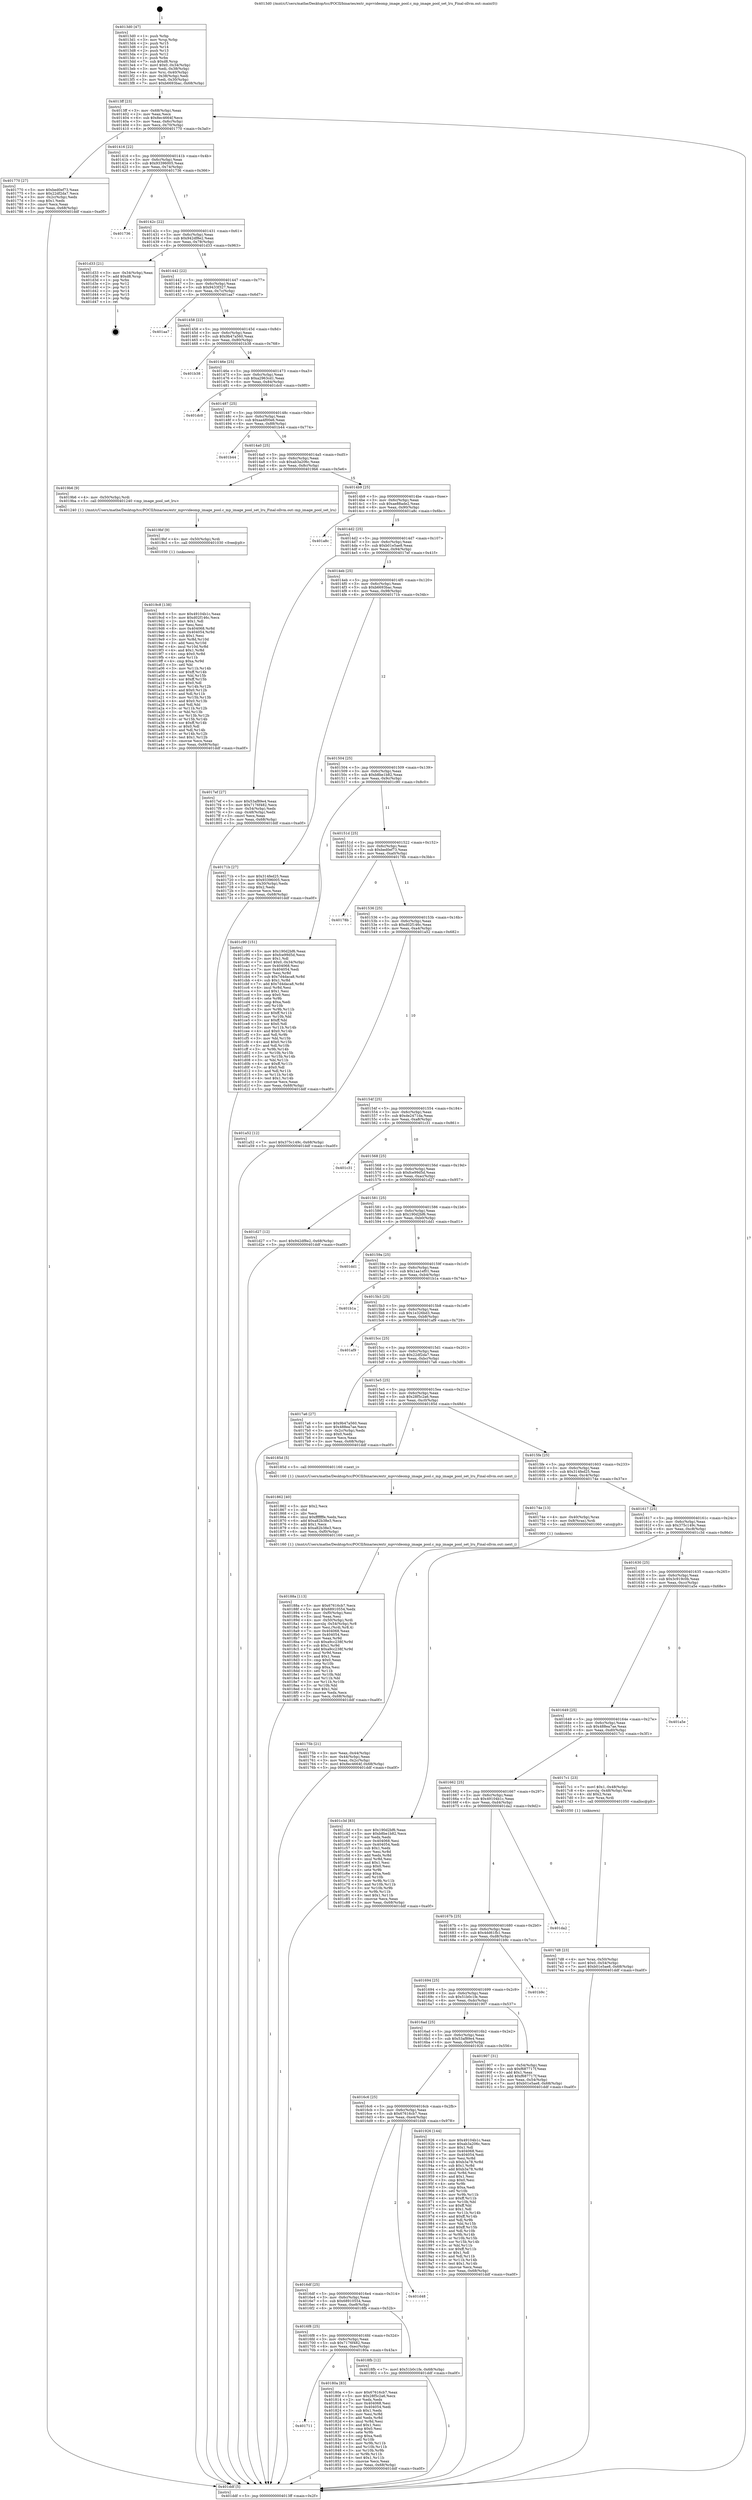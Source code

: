 digraph "0x4013d0" {
  label = "0x4013d0 (/mnt/c/Users/mathe/Desktop/tcc/POCII/binaries/extr_mpvvideomp_image_pool.c_mp_image_pool_set_lru_Final-ollvm.out::main(0))"
  labelloc = "t"
  node[shape=record]

  Entry [label="",width=0.3,height=0.3,shape=circle,fillcolor=black,style=filled]
  "0x4013ff" [label="{
     0x4013ff [23]\l
     | [instrs]\l
     &nbsp;&nbsp;0x4013ff \<+3\>: mov -0x68(%rbp),%eax\l
     &nbsp;&nbsp;0x401402 \<+2\>: mov %eax,%ecx\l
     &nbsp;&nbsp;0x401404 \<+6\>: sub $0x8ec4664f,%ecx\l
     &nbsp;&nbsp;0x40140a \<+3\>: mov %eax,-0x6c(%rbp)\l
     &nbsp;&nbsp;0x40140d \<+3\>: mov %ecx,-0x70(%rbp)\l
     &nbsp;&nbsp;0x401410 \<+6\>: je 0000000000401770 \<main+0x3a0\>\l
  }"]
  "0x401770" [label="{
     0x401770 [27]\l
     | [instrs]\l
     &nbsp;&nbsp;0x401770 \<+5\>: mov $0xbed0ef73,%eax\l
     &nbsp;&nbsp;0x401775 \<+5\>: mov $0x22df2da7,%ecx\l
     &nbsp;&nbsp;0x40177a \<+3\>: mov -0x2c(%rbp),%edx\l
     &nbsp;&nbsp;0x40177d \<+3\>: cmp $0x1,%edx\l
     &nbsp;&nbsp;0x401780 \<+3\>: cmovl %ecx,%eax\l
     &nbsp;&nbsp;0x401783 \<+3\>: mov %eax,-0x68(%rbp)\l
     &nbsp;&nbsp;0x401786 \<+5\>: jmp 0000000000401ddf \<main+0xa0f\>\l
  }"]
  "0x401416" [label="{
     0x401416 [22]\l
     | [instrs]\l
     &nbsp;&nbsp;0x401416 \<+5\>: jmp 000000000040141b \<main+0x4b\>\l
     &nbsp;&nbsp;0x40141b \<+3\>: mov -0x6c(%rbp),%eax\l
     &nbsp;&nbsp;0x40141e \<+5\>: sub $0x93396005,%eax\l
     &nbsp;&nbsp;0x401423 \<+3\>: mov %eax,-0x74(%rbp)\l
     &nbsp;&nbsp;0x401426 \<+6\>: je 0000000000401736 \<main+0x366\>\l
  }"]
  Exit [label="",width=0.3,height=0.3,shape=circle,fillcolor=black,style=filled,peripheries=2]
  "0x401736" [label="{
     0x401736\l
  }", style=dashed]
  "0x40142c" [label="{
     0x40142c [22]\l
     | [instrs]\l
     &nbsp;&nbsp;0x40142c \<+5\>: jmp 0000000000401431 \<main+0x61\>\l
     &nbsp;&nbsp;0x401431 \<+3\>: mov -0x6c(%rbp),%eax\l
     &nbsp;&nbsp;0x401434 \<+5\>: sub $0x942df8e2,%eax\l
     &nbsp;&nbsp;0x401439 \<+3\>: mov %eax,-0x78(%rbp)\l
     &nbsp;&nbsp;0x40143c \<+6\>: je 0000000000401d33 \<main+0x963\>\l
  }"]
  "0x4019c8" [label="{
     0x4019c8 [138]\l
     | [instrs]\l
     &nbsp;&nbsp;0x4019c8 \<+5\>: mov $0x49104b1c,%eax\l
     &nbsp;&nbsp;0x4019cd \<+5\>: mov $0xd02f146c,%ecx\l
     &nbsp;&nbsp;0x4019d2 \<+2\>: mov $0x1,%dl\l
     &nbsp;&nbsp;0x4019d4 \<+2\>: xor %esi,%esi\l
     &nbsp;&nbsp;0x4019d6 \<+8\>: mov 0x404068,%r8d\l
     &nbsp;&nbsp;0x4019de \<+8\>: mov 0x404054,%r9d\l
     &nbsp;&nbsp;0x4019e6 \<+3\>: sub $0x1,%esi\l
     &nbsp;&nbsp;0x4019e9 \<+3\>: mov %r8d,%r10d\l
     &nbsp;&nbsp;0x4019ec \<+3\>: add %esi,%r10d\l
     &nbsp;&nbsp;0x4019ef \<+4\>: imul %r10d,%r8d\l
     &nbsp;&nbsp;0x4019f3 \<+4\>: and $0x1,%r8d\l
     &nbsp;&nbsp;0x4019f7 \<+4\>: cmp $0x0,%r8d\l
     &nbsp;&nbsp;0x4019fb \<+4\>: sete %r11b\l
     &nbsp;&nbsp;0x4019ff \<+4\>: cmp $0xa,%r9d\l
     &nbsp;&nbsp;0x401a03 \<+3\>: setl %bl\l
     &nbsp;&nbsp;0x401a06 \<+3\>: mov %r11b,%r14b\l
     &nbsp;&nbsp;0x401a09 \<+4\>: xor $0xff,%r14b\l
     &nbsp;&nbsp;0x401a0d \<+3\>: mov %bl,%r15b\l
     &nbsp;&nbsp;0x401a10 \<+4\>: xor $0xff,%r15b\l
     &nbsp;&nbsp;0x401a14 \<+3\>: xor $0x0,%dl\l
     &nbsp;&nbsp;0x401a17 \<+3\>: mov %r14b,%r12b\l
     &nbsp;&nbsp;0x401a1a \<+4\>: and $0x0,%r12b\l
     &nbsp;&nbsp;0x401a1e \<+3\>: and %dl,%r11b\l
     &nbsp;&nbsp;0x401a21 \<+3\>: mov %r15b,%r13b\l
     &nbsp;&nbsp;0x401a24 \<+4\>: and $0x0,%r13b\l
     &nbsp;&nbsp;0x401a28 \<+2\>: and %dl,%bl\l
     &nbsp;&nbsp;0x401a2a \<+3\>: or %r11b,%r12b\l
     &nbsp;&nbsp;0x401a2d \<+3\>: or %bl,%r13b\l
     &nbsp;&nbsp;0x401a30 \<+3\>: xor %r13b,%r12b\l
     &nbsp;&nbsp;0x401a33 \<+3\>: or %r15b,%r14b\l
     &nbsp;&nbsp;0x401a36 \<+4\>: xor $0xff,%r14b\l
     &nbsp;&nbsp;0x401a3a \<+3\>: or $0x0,%dl\l
     &nbsp;&nbsp;0x401a3d \<+3\>: and %dl,%r14b\l
     &nbsp;&nbsp;0x401a40 \<+3\>: or %r14b,%r12b\l
     &nbsp;&nbsp;0x401a43 \<+4\>: test $0x1,%r12b\l
     &nbsp;&nbsp;0x401a47 \<+3\>: cmovne %ecx,%eax\l
     &nbsp;&nbsp;0x401a4a \<+3\>: mov %eax,-0x68(%rbp)\l
     &nbsp;&nbsp;0x401a4d \<+5\>: jmp 0000000000401ddf \<main+0xa0f\>\l
  }"]
  "0x401d33" [label="{
     0x401d33 [21]\l
     | [instrs]\l
     &nbsp;&nbsp;0x401d33 \<+3\>: mov -0x34(%rbp),%eax\l
     &nbsp;&nbsp;0x401d36 \<+7\>: add $0xd8,%rsp\l
     &nbsp;&nbsp;0x401d3d \<+1\>: pop %rbx\l
     &nbsp;&nbsp;0x401d3e \<+2\>: pop %r12\l
     &nbsp;&nbsp;0x401d40 \<+2\>: pop %r13\l
     &nbsp;&nbsp;0x401d42 \<+2\>: pop %r14\l
     &nbsp;&nbsp;0x401d44 \<+2\>: pop %r15\l
     &nbsp;&nbsp;0x401d46 \<+1\>: pop %rbp\l
     &nbsp;&nbsp;0x401d47 \<+1\>: ret\l
  }"]
  "0x401442" [label="{
     0x401442 [22]\l
     | [instrs]\l
     &nbsp;&nbsp;0x401442 \<+5\>: jmp 0000000000401447 \<main+0x77\>\l
     &nbsp;&nbsp;0x401447 \<+3\>: mov -0x6c(%rbp),%eax\l
     &nbsp;&nbsp;0x40144a \<+5\>: sub $0x9433f327,%eax\l
     &nbsp;&nbsp;0x40144f \<+3\>: mov %eax,-0x7c(%rbp)\l
     &nbsp;&nbsp;0x401452 \<+6\>: je 0000000000401aa7 \<main+0x6d7\>\l
  }"]
  "0x4019bf" [label="{
     0x4019bf [9]\l
     | [instrs]\l
     &nbsp;&nbsp;0x4019bf \<+4\>: mov -0x50(%rbp),%rdi\l
     &nbsp;&nbsp;0x4019c3 \<+5\>: call 0000000000401030 \<free@plt\>\l
     | [calls]\l
     &nbsp;&nbsp;0x401030 \{1\} (unknown)\l
  }"]
  "0x401aa7" [label="{
     0x401aa7\l
  }", style=dashed]
  "0x401458" [label="{
     0x401458 [22]\l
     | [instrs]\l
     &nbsp;&nbsp;0x401458 \<+5\>: jmp 000000000040145d \<main+0x8d\>\l
     &nbsp;&nbsp;0x40145d \<+3\>: mov -0x6c(%rbp),%eax\l
     &nbsp;&nbsp;0x401460 \<+5\>: sub $0x9b47a560,%eax\l
     &nbsp;&nbsp;0x401465 \<+3\>: mov %eax,-0x80(%rbp)\l
     &nbsp;&nbsp;0x401468 \<+6\>: je 0000000000401b38 \<main+0x768\>\l
  }"]
  "0x40188a" [label="{
     0x40188a [113]\l
     | [instrs]\l
     &nbsp;&nbsp;0x40188a \<+5\>: mov $0x67616cb7,%ecx\l
     &nbsp;&nbsp;0x40188f \<+5\>: mov $0x68910554,%edx\l
     &nbsp;&nbsp;0x401894 \<+6\>: mov -0xf0(%rbp),%esi\l
     &nbsp;&nbsp;0x40189a \<+3\>: imul %eax,%esi\l
     &nbsp;&nbsp;0x40189d \<+4\>: mov -0x50(%rbp),%rdi\l
     &nbsp;&nbsp;0x4018a1 \<+4\>: movslq -0x54(%rbp),%r8\l
     &nbsp;&nbsp;0x4018a5 \<+4\>: mov %esi,(%rdi,%r8,4)\l
     &nbsp;&nbsp;0x4018a9 \<+7\>: mov 0x404068,%eax\l
     &nbsp;&nbsp;0x4018b0 \<+7\>: mov 0x404054,%esi\l
     &nbsp;&nbsp;0x4018b7 \<+3\>: mov %eax,%r9d\l
     &nbsp;&nbsp;0x4018ba \<+7\>: sub $0xa9cc238f,%r9d\l
     &nbsp;&nbsp;0x4018c1 \<+4\>: sub $0x1,%r9d\l
     &nbsp;&nbsp;0x4018c5 \<+7\>: add $0xa9cc238f,%r9d\l
     &nbsp;&nbsp;0x4018cc \<+4\>: imul %r9d,%eax\l
     &nbsp;&nbsp;0x4018d0 \<+3\>: and $0x1,%eax\l
     &nbsp;&nbsp;0x4018d3 \<+3\>: cmp $0x0,%eax\l
     &nbsp;&nbsp;0x4018d6 \<+4\>: sete %r10b\l
     &nbsp;&nbsp;0x4018da \<+3\>: cmp $0xa,%esi\l
     &nbsp;&nbsp;0x4018dd \<+4\>: setl %r11b\l
     &nbsp;&nbsp;0x4018e1 \<+3\>: mov %r10b,%bl\l
     &nbsp;&nbsp;0x4018e4 \<+3\>: and %r11b,%bl\l
     &nbsp;&nbsp;0x4018e7 \<+3\>: xor %r11b,%r10b\l
     &nbsp;&nbsp;0x4018ea \<+3\>: or %r10b,%bl\l
     &nbsp;&nbsp;0x4018ed \<+3\>: test $0x1,%bl\l
     &nbsp;&nbsp;0x4018f0 \<+3\>: cmovne %edx,%ecx\l
     &nbsp;&nbsp;0x4018f3 \<+3\>: mov %ecx,-0x68(%rbp)\l
     &nbsp;&nbsp;0x4018f6 \<+5\>: jmp 0000000000401ddf \<main+0xa0f\>\l
  }"]
  "0x401b38" [label="{
     0x401b38\l
  }", style=dashed]
  "0x40146e" [label="{
     0x40146e [25]\l
     | [instrs]\l
     &nbsp;&nbsp;0x40146e \<+5\>: jmp 0000000000401473 \<main+0xa3\>\l
     &nbsp;&nbsp;0x401473 \<+3\>: mov -0x6c(%rbp),%eax\l
     &nbsp;&nbsp;0x401476 \<+5\>: sub $0xa2963cd1,%eax\l
     &nbsp;&nbsp;0x40147b \<+6\>: mov %eax,-0x84(%rbp)\l
     &nbsp;&nbsp;0x401481 \<+6\>: je 0000000000401dc0 \<main+0x9f0\>\l
  }"]
  "0x401862" [label="{
     0x401862 [40]\l
     | [instrs]\l
     &nbsp;&nbsp;0x401862 \<+5\>: mov $0x2,%ecx\l
     &nbsp;&nbsp;0x401867 \<+1\>: cltd\l
     &nbsp;&nbsp;0x401868 \<+2\>: idiv %ecx\l
     &nbsp;&nbsp;0x40186a \<+6\>: imul $0xfffffffe,%edx,%ecx\l
     &nbsp;&nbsp;0x401870 \<+6\>: add $0xa82b38e3,%ecx\l
     &nbsp;&nbsp;0x401876 \<+3\>: add $0x1,%ecx\l
     &nbsp;&nbsp;0x401879 \<+6\>: sub $0xa82b38e3,%ecx\l
     &nbsp;&nbsp;0x40187f \<+6\>: mov %ecx,-0xf0(%rbp)\l
     &nbsp;&nbsp;0x401885 \<+5\>: call 0000000000401160 \<next_i\>\l
     | [calls]\l
     &nbsp;&nbsp;0x401160 \{1\} (/mnt/c/Users/mathe/Desktop/tcc/POCII/binaries/extr_mpvvideomp_image_pool.c_mp_image_pool_set_lru_Final-ollvm.out::next_i)\l
  }"]
  "0x401dc0" [label="{
     0x401dc0\l
  }", style=dashed]
  "0x401487" [label="{
     0x401487 [25]\l
     | [instrs]\l
     &nbsp;&nbsp;0x401487 \<+5\>: jmp 000000000040148c \<main+0xbc\>\l
     &nbsp;&nbsp;0x40148c \<+3\>: mov -0x6c(%rbp),%eax\l
     &nbsp;&nbsp;0x40148f \<+5\>: sub $0xaa4f00e6,%eax\l
     &nbsp;&nbsp;0x401494 \<+6\>: mov %eax,-0x88(%rbp)\l
     &nbsp;&nbsp;0x40149a \<+6\>: je 0000000000401b44 \<main+0x774\>\l
  }"]
  "0x401711" [label="{
     0x401711\l
  }", style=dashed]
  "0x401b44" [label="{
     0x401b44\l
  }", style=dashed]
  "0x4014a0" [label="{
     0x4014a0 [25]\l
     | [instrs]\l
     &nbsp;&nbsp;0x4014a0 \<+5\>: jmp 00000000004014a5 \<main+0xd5\>\l
     &nbsp;&nbsp;0x4014a5 \<+3\>: mov -0x6c(%rbp),%eax\l
     &nbsp;&nbsp;0x4014a8 \<+5\>: sub $0xab3a206c,%eax\l
     &nbsp;&nbsp;0x4014ad \<+6\>: mov %eax,-0x8c(%rbp)\l
     &nbsp;&nbsp;0x4014b3 \<+6\>: je 00000000004019b6 \<main+0x5e6\>\l
  }"]
  "0x40180a" [label="{
     0x40180a [83]\l
     | [instrs]\l
     &nbsp;&nbsp;0x40180a \<+5\>: mov $0x67616cb7,%eax\l
     &nbsp;&nbsp;0x40180f \<+5\>: mov $0x28f5c2a6,%ecx\l
     &nbsp;&nbsp;0x401814 \<+2\>: xor %edx,%edx\l
     &nbsp;&nbsp;0x401816 \<+7\>: mov 0x404068,%esi\l
     &nbsp;&nbsp;0x40181d \<+7\>: mov 0x404054,%edi\l
     &nbsp;&nbsp;0x401824 \<+3\>: sub $0x1,%edx\l
     &nbsp;&nbsp;0x401827 \<+3\>: mov %esi,%r8d\l
     &nbsp;&nbsp;0x40182a \<+3\>: add %edx,%r8d\l
     &nbsp;&nbsp;0x40182d \<+4\>: imul %r8d,%esi\l
     &nbsp;&nbsp;0x401831 \<+3\>: and $0x1,%esi\l
     &nbsp;&nbsp;0x401834 \<+3\>: cmp $0x0,%esi\l
     &nbsp;&nbsp;0x401837 \<+4\>: sete %r9b\l
     &nbsp;&nbsp;0x40183b \<+3\>: cmp $0xa,%edi\l
     &nbsp;&nbsp;0x40183e \<+4\>: setl %r10b\l
     &nbsp;&nbsp;0x401842 \<+3\>: mov %r9b,%r11b\l
     &nbsp;&nbsp;0x401845 \<+3\>: and %r10b,%r11b\l
     &nbsp;&nbsp;0x401848 \<+3\>: xor %r10b,%r9b\l
     &nbsp;&nbsp;0x40184b \<+3\>: or %r9b,%r11b\l
     &nbsp;&nbsp;0x40184e \<+4\>: test $0x1,%r11b\l
     &nbsp;&nbsp;0x401852 \<+3\>: cmovne %ecx,%eax\l
     &nbsp;&nbsp;0x401855 \<+3\>: mov %eax,-0x68(%rbp)\l
     &nbsp;&nbsp;0x401858 \<+5\>: jmp 0000000000401ddf \<main+0xa0f\>\l
  }"]
  "0x4019b6" [label="{
     0x4019b6 [9]\l
     | [instrs]\l
     &nbsp;&nbsp;0x4019b6 \<+4\>: mov -0x50(%rbp),%rdi\l
     &nbsp;&nbsp;0x4019ba \<+5\>: call 0000000000401240 \<mp_image_pool_set_lru\>\l
     | [calls]\l
     &nbsp;&nbsp;0x401240 \{1\} (/mnt/c/Users/mathe/Desktop/tcc/POCII/binaries/extr_mpvvideomp_image_pool.c_mp_image_pool_set_lru_Final-ollvm.out::mp_image_pool_set_lru)\l
  }"]
  "0x4014b9" [label="{
     0x4014b9 [25]\l
     | [instrs]\l
     &nbsp;&nbsp;0x4014b9 \<+5\>: jmp 00000000004014be \<main+0xee\>\l
     &nbsp;&nbsp;0x4014be \<+3\>: mov -0x6c(%rbp),%eax\l
     &nbsp;&nbsp;0x4014c1 \<+5\>: sub $0xae88ade2,%eax\l
     &nbsp;&nbsp;0x4014c6 \<+6\>: mov %eax,-0x90(%rbp)\l
     &nbsp;&nbsp;0x4014cc \<+6\>: je 0000000000401a8c \<main+0x6bc\>\l
  }"]
  "0x4016f8" [label="{
     0x4016f8 [25]\l
     | [instrs]\l
     &nbsp;&nbsp;0x4016f8 \<+5\>: jmp 00000000004016fd \<main+0x32d\>\l
     &nbsp;&nbsp;0x4016fd \<+3\>: mov -0x6c(%rbp),%eax\l
     &nbsp;&nbsp;0x401700 \<+5\>: sub $0x7176f482,%eax\l
     &nbsp;&nbsp;0x401705 \<+6\>: mov %eax,-0xec(%rbp)\l
     &nbsp;&nbsp;0x40170b \<+6\>: je 000000000040180a \<main+0x43a\>\l
  }"]
  "0x401a8c" [label="{
     0x401a8c\l
  }", style=dashed]
  "0x4014d2" [label="{
     0x4014d2 [25]\l
     | [instrs]\l
     &nbsp;&nbsp;0x4014d2 \<+5\>: jmp 00000000004014d7 \<main+0x107\>\l
     &nbsp;&nbsp;0x4014d7 \<+3\>: mov -0x6c(%rbp),%eax\l
     &nbsp;&nbsp;0x4014da \<+5\>: sub $0xb01e5ae8,%eax\l
     &nbsp;&nbsp;0x4014df \<+6\>: mov %eax,-0x94(%rbp)\l
     &nbsp;&nbsp;0x4014e5 \<+6\>: je 00000000004017ef \<main+0x41f\>\l
  }"]
  "0x4018fb" [label="{
     0x4018fb [12]\l
     | [instrs]\l
     &nbsp;&nbsp;0x4018fb \<+7\>: movl $0x51b0c1fe,-0x68(%rbp)\l
     &nbsp;&nbsp;0x401902 \<+5\>: jmp 0000000000401ddf \<main+0xa0f\>\l
  }"]
  "0x4017ef" [label="{
     0x4017ef [27]\l
     | [instrs]\l
     &nbsp;&nbsp;0x4017ef \<+5\>: mov $0x53af89e4,%eax\l
     &nbsp;&nbsp;0x4017f4 \<+5\>: mov $0x7176f482,%ecx\l
     &nbsp;&nbsp;0x4017f9 \<+3\>: mov -0x54(%rbp),%edx\l
     &nbsp;&nbsp;0x4017fc \<+3\>: cmp -0x48(%rbp),%edx\l
     &nbsp;&nbsp;0x4017ff \<+3\>: cmovl %ecx,%eax\l
     &nbsp;&nbsp;0x401802 \<+3\>: mov %eax,-0x68(%rbp)\l
     &nbsp;&nbsp;0x401805 \<+5\>: jmp 0000000000401ddf \<main+0xa0f\>\l
  }"]
  "0x4014eb" [label="{
     0x4014eb [25]\l
     | [instrs]\l
     &nbsp;&nbsp;0x4014eb \<+5\>: jmp 00000000004014f0 \<main+0x120\>\l
     &nbsp;&nbsp;0x4014f0 \<+3\>: mov -0x6c(%rbp),%eax\l
     &nbsp;&nbsp;0x4014f3 \<+5\>: sub $0xb6693bac,%eax\l
     &nbsp;&nbsp;0x4014f8 \<+6\>: mov %eax,-0x98(%rbp)\l
     &nbsp;&nbsp;0x4014fe \<+6\>: je 000000000040171b \<main+0x34b\>\l
  }"]
  "0x4016df" [label="{
     0x4016df [25]\l
     | [instrs]\l
     &nbsp;&nbsp;0x4016df \<+5\>: jmp 00000000004016e4 \<main+0x314\>\l
     &nbsp;&nbsp;0x4016e4 \<+3\>: mov -0x6c(%rbp),%eax\l
     &nbsp;&nbsp;0x4016e7 \<+5\>: sub $0x68910554,%eax\l
     &nbsp;&nbsp;0x4016ec \<+6\>: mov %eax,-0xe8(%rbp)\l
     &nbsp;&nbsp;0x4016f2 \<+6\>: je 00000000004018fb \<main+0x52b\>\l
  }"]
  "0x40171b" [label="{
     0x40171b [27]\l
     | [instrs]\l
     &nbsp;&nbsp;0x40171b \<+5\>: mov $0x314fed25,%eax\l
     &nbsp;&nbsp;0x401720 \<+5\>: mov $0x93396005,%ecx\l
     &nbsp;&nbsp;0x401725 \<+3\>: mov -0x30(%rbp),%edx\l
     &nbsp;&nbsp;0x401728 \<+3\>: cmp $0x2,%edx\l
     &nbsp;&nbsp;0x40172b \<+3\>: cmovne %ecx,%eax\l
     &nbsp;&nbsp;0x40172e \<+3\>: mov %eax,-0x68(%rbp)\l
     &nbsp;&nbsp;0x401731 \<+5\>: jmp 0000000000401ddf \<main+0xa0f\>\l
  }"]
  "0x401504" [label="{
     0x401504 [25]\l
     | [instrs]\l
     &nbsp;&nbsp;0x401504 \<+5\>: jmp 0000000000401509 \<main+0x139\>\l
     &nbsp;&nbsp;0x401509 \<+3\>: mov -0x6c(%rbp),%eax\l
     &nbsp;&nbsp;0x40150c \<+5\>: sub $0xb8be1b82,%eax\l
     &nbsp;&nbsp;0x401511 \<+6\>: mov %eax,-0x9c(%rbp)\l
     &nbsp;&nbsp;0x401517 \<+6\>: je 0000000000401c90 \<main+0x8c0\>\l
  }"]
  "0x401ddf" [label="{
     0x401ddf [5]\l
     | [instrs]\l
     &nbsp;&nbsp;0x401ddf \<+5\>: jmp 00000000004013ff \<main+0x2f\>\l
  }"]
  "0x4013d0" [label="{
     0x4013d0 [47]\l
     | [instrs]\l
     &nbsp;&nbsp;0x4013d0 \<+1\>: push %rbp\l
     &nbsp;&nbsp;0x4013d1 \<+3\>: mov %rsp,%rbp\l
     &nbsp;&nbsp;0x4013d4 \<+2\>: push %r15\l
     &nbsp;&nbsp;0x4013d6 \<+2\>: push %r14\l
     &nbsp;&nbsp;0x4013d8 \<+2\>: push %r13\l
     &nbsp;&nbsp;0x4013da \<+2\>: push %r12\l
     &nbsp;&nbsp;0x4013dc \<+1\>: push %rbx\l
     &nbsp;&nbsp;0x4013dd \<+7\>: sub $0xd8,%rsp\l
     &nbsp;&nbsp;0x4013e4 \<+7\>: movl $0x0,-0x34(%rbp)\l
     &nbsp;&nbsp;0x4013eb \<+3\>: mov %edi,-0x38(%rbp)\l
     &nbsp;&nbsp;0x4013ee \<+4\>: mov %rsi,-0x40(%rbp)\l
     &nbsp;&nbsp;0x4013f2 \<+3\>: mov -0x38(%rbp),%edi\l
     &nbsp;&nbsp;0x4013f5 \<+3\>: mov %edi,-0x30(%rbp)\l
     &nbsp;&nbsp;0x4013f8 \<+7\>: movl $0xb6693bac,-0x68(%rbp)\l
  }"]
  "0x401d48" [label="{
     0x401d48\l
  }", style=dashed]
  "0x401c90" [label="{
     0x401c90 [151]\l
     | [instrs]\l
     &nbsp;&nbsp;0x401c90 \<+5\>: mov $0x190d2bf6,%eax\l
     &nbsp;&nbsp;0x401c95 \<+5\>: mov $0xfce99d5d,%ecx\l
     &nbsp;&nbsp;0x401c9a \<+2\>: mov $0x1,%dl\l
     &nbsp;&nbsp;0x401c9c \<+7\>: movl $0x0,-0x34(%rbp)\l
     &nbsp;&nbsp;0x401ca3 \<+7\>: mov 0x404068,%esi\l
     &nbsp;&nbsp;0x401caa \<+7\>: mov 0x404054,%edi\l
     &nbsp;&nbsp;0x401cb1 \<+3\>: mov %esi,%r8d\l
     &nbsp;&nbsp;0x401cb4 \<+7\>: sub $0x7d4daca8,%r8d\l
     &nbsp;&nbsp;0x401cbb \<+4\>: sub $0x1,%r8d\l
     &nbsp;&nbsp;0x401cbf \<+7\>: add $0x7d4daca8,%r8d\l
     &nbsp;&nbsp;0x401cc6 \<+4\>: imul %r8d,%esi\l
     &nbsp;&nbsp;0x401cca \<+3\>: and $0x1,%esi\l
     &nbsp;&nbsp;0x401ccd \<+3\>: cmp $0x0,%esi\l
     &nbsp;&nbsp;0x401cd0 \<+4\>: sete %r9b\l
     &nbsp;&nbsp;0x401cd4 \<+3\>: cmp $0xa,%edi\l
     &nbsp;&nbsp;0x401cd7 \<+4\>: setl %r10b\l
     &nbsp;&nbsp;0x401cdb \<+3\>: mov %r9b,%r11b\l
     &nbsp;&nbsp;0x401cde \<+4\>: xor $0xff,%r11b\l
     &nbsp;&nbsp;0x401ce2 \<+3\>: mov %r10b,%bl\l
     &nbsp;&nbsp;0x401ce5 \<+3\>: xor $0xff,%bl\l
     &nbsp;&nbsp;0x401ce8 \<+3\>: xor $0x0,%dl\l
     &nbsp;&nbsp;0x401ceb \<+3\>: mov %r11b,%r14b\l
     &nbsp;&nbsp;0x401cee \<+4\>: and $0x0,%r14b\l
     &nbsp;&nbsp;0x401cf2 \<+3\>: and %dl,%r9b\l
     &nbsp;&nbsp;0x401cf5 \<+3\>: mov %bl,%r15b\l
     &nbsp;&nbsp;0x401cf8 \<+4\>: and $0x0,%r15b\l
     &nbsp;&nbsp;0x401cfc \<+3\>: and %dl,%r10b\l
     &nbsp;&nbsp;0x401cff \<+3\>: or %r9b,%r14b\l
     &nbsp;&nbsp;0x401d02 \<+3\>: or %r10b,%r15b\l
     &nbsp;&nbsp;0x401d05 \<+3\>: xor %r15b,%r14b\l
     &nbsp;&nbsp;0x401d08 \<+3\>: or %bl,%r11b\l
     &nbsp;&nbsp;0x401d0b \<+4\>: xor $0xff,%r11b\l
     &nbsp;&nbsp;0x401d0f \<+3\>: or $0x0,%dl\l
     &nbsp;&nbsp;0x401d12 \<+3\>: and %dl,%r11b\l
     &nbsp;&nbsp;0x401d15 \<+3\>: or %r11b,%r14b\l
     &nbsp;&nbsp;0x401d18 \<+4\>: test $0x1,%r14b\l
     &nbsp;&nbsp;0x401d1c \<+3\>: cmovne %ecx,%eax\l
     &nbsp;&nbsp;0x401d1f \<+3\>: mov %eax,-0x68(%rbp)\l
     &nbsp;&nbsp;0x401d22 \<+5\>: jmp 0000000000401ddf \<main+0xa0f\>\l
  }"]
  "0x40151d" [label="{
     0x40151d [25]\l
     | [instrs]\l
     &nbsp;&nbsp;0x40151d \<+5\>: jmp 0000000000401522 \<main+0x152\>\l
     &nbsp;&nbsp;0x401522 \<+3\>: mov -0x6c(%rbp),%eax\l
     &nbsp;&nbsp;0x401525 \<+5\>: sub $0xbed0ef73,%eax\l
     &nbsp;&nbsp;0x40152a \<+6\>: mov %eax,-0xa0(%rbp)\l
     &nbsp;&nbsp;0x401530 \<+6\>: je 000000000040178b \<main+0x3bb\>\l
  }"]
  "0x4016c6" [label="{
     0x4016c6 [25]\l
     | [instrs]\l
     &nbsp;&nbsp;0x4016c6 \<+5\>: jmp 00000000004016cb \<main+0x2fb\>\l
     &nbsp;&nbsp;0x4016cb \<+3\>: mov -0x6c(%rbp),%eax\l
     &nbsp;&nbsp;0x4016ce \<+5\>: sub $0x67616cb7,%eax\l
     &nbsp;&nbsp;0x4016d3 \<+6\>: mov %eax,-0xe4(%rbp)\l
     &nbsp;&nbsp;0x4016d9 \<+6\>: je 0000000000401d48 \<main+0x978\>\l
  }"]
  "0x40178b" [label="{
     0x40178b\l
  }", style=dashed]
  "0x401536" [label="{
     0x401536 [25]\l
     | [instrs]\l
     &nbsp;&nbsp;0x401536 \<+5\>: jmp 000000000040153b \<main+0x16b\>\l
     &nbsp;&nbsp;0x40153b \<+3\>: mov -0x6c(%rbp),%eax\l
     &nbsp;&nbsp;0x40153e \<+5\>: sub $0xd02f146c,%eax\l
     &nbsp;&nbsp;0x401543 \<+6\>: mov %eax,-0xa4(%rbp)\l
     &nbsp;&nbsp;0x401549 \<+6\>: je 0000000000401a52 \<main+0x682\>\l
  }"]
  "0x401926" [label="{
     0x401926 [144]\l
     | [instrs]\l
     &nbsp;&nbsp;0x401926 \<+5\>: mov $0x49104b1c,%eax\l
     &nbsp;&nbsp;0x40192b \<+5\>: mov $0xab3a206c,%ecx\l
     &nbsp;&nbsp;0x401930 \<+2\>: mov $0x1,%dl\l
     &nbsp;&nbsp;0x401932 \<+7\>: mov 0x404068,%esi\l
     &nbsp;&nbsp;0x401939 \<+7\>: mov 0x404054,%edi\l
     &nbsp;&nbsp;0x401940 \<+3\>: mov %esi,%r8d\l
     &nbsp;&nbsp;0x401943 \<+7\>: sub $0xb3a78,%r8d\l
     &nbsp;&nbsp;0x40194a \<+4\>: sub $0x1,%r8d\l
     &nbsp;&nbsp;0x40194e \<+7\>: add $0xb3a78,%r8d\l
     &nbsp;&nbsp;0x401955 \<+4\>: imul %r8d,%esi\l
     &nbsp;&nbsp;0x401959 \<+3\>: and $0x1,%esi\l
     &nbsp;&nbsp;0x40195c \<+3\>: cmp $0x0,%esi\l
     &nbsp;&nbsp;0x40195f \<+4\>: sete %r9b\l
     &nbsp;&nbsp;0x401963 \<+3\>: cmp $0xa,%edi\l
     &nbsp;&nbsp;0x401966 \<+4\>: setl %r10b\l
     &nbsp;&nbsp;0x40196a \<+3\>: mov %r9b,%r11b\l
     &nbsp;&nbsp;0x40196d \<+4\>: xor $0xff,%r11b\l
     &nbsp;&nbsp;0x401971 \<+3\>: mov %r10b,%bl\l
     &nbsp;&nbsp;0x401974 \<+3\>: xor $0xff,%bl\l
     &nbsp;&nbsp;0x401977 \<+3\>: xor $0x1,%dl\l
     &nbsp;&nbsp;0x40197a \<+3\>: mov %r11b,%r14b\l
     &nbsp;&nbsp;0x40197d \<+4\>: and $0xff,%r14b\l
     &nbsp;&nbsp;0x401981 \<+3\>: and %dl,%r9b\l
     &nbsp;&nbsp;0x401984 \<+3\>: mov %bl,%r15b\l
     &nbsp;&nbsp;0x401987 \<+4\>: and $0xff,%r15b\l
     &nbsp;&nbsp;0x40198b \<+3\>: and %dl,%r10b\l
     &nbsp;&nbsp;0x40198e \<+3\>: or %r9b,%r14b\l
     &nbsp;&nbsp;0x401991 \<+3\>: or %r10b,%r15b\l
     &nbsp;&nbsp;0x401994 \<+3\>: xor %r15b,%r14b\l
     &nbsp;&nbsp;0x401997 \<+3\>: or %bl,%r11b\l
     &nbsp;&nbsp;0x40199a \<+4\>: xor $0xff,%r11b\l
     &nbsp;&nbsp;0x40199e \<+3\>: or $0x1,%dl\l
     &nbsp;&nbsp;0x4019a1 \<+3\>: and %dl,%r11b\l
     &nbsp;&nbsp;0x4019a4 \<+3\>: or %r11b,%r14b\l
     &nbsp;&nbsp;0x4019a7 \<+4\>: test $0x1,%r14b\l
     &nbsp;&nbsp;0x4019ab \<+3\>: cmovne %ecx,%eax\l
     &nbsp;&nbsp;0x4019ae \<+3\>: mov %eax,-0x68(%rbp)\l
     &nbsp;&nbsp;0x4019b1 \<+5\>: jmp 0000000000401ddf \<main+0xa0f\>\l
  }"]
  "0x401a52" [label="{
     0x401a52 [12]\l
     | [instrs]\l
     &nbsp;&nbsp;0x401a52 \<+7\>: movl $0x375c149c,-0x68(%rbp)\l
     &nbsp;&nbsp;0x401a59 \<+5\>: jmp 0000000000401ddf \<main+0xa0f\>\l
  }"]
  "0x40154f" [label="{
     0x40154f [25]\l
     | [instrs]\l
     &nbsp;&nbsp;0x40154f \<+5\>: jmp 0000000000401554 \<main+0x184\>\l
     &nbsp;&nbsp;0x401554 \<+3\>: mov -0x6c(%rbp),%eax\l
     &nbsp;&nbsp;0x401557 \<+5\>: sub $0xde2471da,%eax\l
     &nbsp;&nbsp;0x40155c \<+6\>: mov %eax,-0xa8(%rbp)\l
     &nbsp;&nbsp;0x401562 \<+6\>: je 0000000000401c31 \<main+0x861\>\l
  }"]
  "0x4016ad" [label="{
     0x4016ad [25]\l
     | [instrs]\l
     &nbsp;&nbsp;0x4016ad \<+5\>: jmp 00000000004016b2 \<main+0x2e2\>\l
     &nbsp;&nbsp;0x4016b2 \<+3\>: mov -0x6c(%rbp),%eax\l
     &nbsp;&nbsp;0x4016b5 \<+5\>: sub $0x53af89e4,%eax\l
     &nbsp;&nbsp;0x4016ba \<+6\>: mov %eax,-0xe0(%rbp)\l
     &nbsp;&nbsp;0x4016c0 \<+6\>: je 0000000000401926 \<main+0x556\>\l
  }"]
  "0x401c31" [label="{
     0x401c31\l
  }", style=dashed]
  "0x401568" [label="{
     0x401568 [25]\l
     | [instrs]\l
     &nbsp;&nbsp;0x401568 \<+5\>: jmp 000000000040156d \<main+0x19d\>\l
     &nbsp;&nbsp;0x40156d \<+3\>: mov -0x6c(%rbp),%eax\l
     &nbsp;&nbsp;0x401570 \<+5\>: sub $0xfce99d5d,%eax\l
     &nbsp;&nbsp;0x401575 \<+6\>: mov %eax,-0xac(%rbp)\l
     &nbsp;&nbsp;0x40157b \<+6\>: je 0000000000401d27 \<main+0x957\>\l
  }"]
  "0x401907" [label="{
     0x401907 [31]\l
     | [instrs]\l
     &nbsp;&nbsp;0x401907 \<+3\>: mov -0x54(%rbp),%eax\l
     &nbsp;&nbsp;0x40190a \<+5\>: sub $0xf687717f,%eax\l
     &nbsp;&nbsp;0x40190f \<+3\>: add $0x1,%eax\l
     &nbsp;&nbsp;0x401912 \<+5\>: add $0xf687717f,%eax\l
     &nbsp;&nbsp;0x401917 \<+3\>: mov %eax,-0x54(%rbp)\l
     &nbsp;&nbsp;0x40191a \<+7\>: movl $0xb01e5ae8,-0x68(%rbp)\l
     &nbsp;&nbsp;0x401921 \<+5\>: jmp 0000000000401ddf \<main+0xa0f\>\l
  }"]
  "0x401d27" [label="{
     0x401d27 [12]\l
     | [instrs]\l
     &nbsp;&nbsp;0x401d27 \<+7\>: movl $0x942df8e2,-0x68(%rbp)\l
     &nbsp;&nbsp;0x401d2e \<+5\>: jmp 0000000000401ddf \<main+0xa0f\>\l
  }"]
  "0x401581" [label="{
     0x401581 [25]\l
     | [instrs]\l
     &nbsp;&nbsp;0x401581 \<+5\>: jmp 0000000000401586 \<main+0x1b6\>\l
     &nbsp;&nbsp;0x401586 \<+3\>: mov -0x6c(%rbp),%eax\l
     &nbsp;&nbsp;0x401589 \<+5\>: sub $0x190d2bf6,%eax\l
     &nbsp;&nbsp;0x40158e \<+6\>: mov %eax,-0xb0(%rbp)\l
     &nbsp;&nbsp;0x401594 \<+6\>: je 0000000000401dd1 \<main+0xa01\>\l
  }"]
  "0x401694" [label="{
     0x401694 [25]\l
     | [instrs]\l
     &nbsp;&nbsp;0x401694 \<+5\>: jmp 0000000000401699 \<main+0x2c9\>\l
     &nbsp;&nbsp;0x401699 \<+3\>: mov -0x6c(%rbp),%eax\l
     &nbsp;&nbsp;0x40169c \<+5\>: sub $0x51b0c1fe,%eax\l
     &nbsp;&nbsp;0x4016a1 \<+6\>: mov %eax,-0xdc(%rbp)\l
     &nbsp;&nbsp;0x4016a7 \<+6\>: je 0000000000401907 \<main+0x537\>\l
  }"]
  "0x401dd1" [label="{
     0x401dd1\l
  }", style=dashed]
  "0x40159a" [label="{
     0x40159a [25]\l
     | [instrs]\l
     &nbsp;&nbsp;0x40159a \<+5\>: jmp 000000000040159f \<main+0x1cf\>\l
     &nbsp;&nbsp;0x40159f \<+3\>: mov -0x6c(%rbp),%eax\l
     &nbsp;&nbsp;0x4015a2 \<+5\>: sub $0x1aa1ef01,%eax\l
     &nbsp;&nbsp;0x4015a7 \<+6\>: mov %eax,-0xb4(%rbp)\l
     &nbsp;&nbsp;0x4015ad \<+6\>: je 0000000000401b1a \<main+0x74a\>\l
  }"]
  "0x401b9c" [label="{
     0x401b9c\l
  }", style=dashed]
  "0x401b1a" [label="{
     0x401b1a\l
  }", style=dashed]
  "0x4015b3" [label="{
     0x4015b3 [25]\l
     | [instrs]\l
     &nbsp;&nbsp;0x4015b3 \<+5\>: jmp 00000000004015b8 \<main+0x1e8\>\l
     &nbsp;&nbsp;0x4015b8 \<+3\>: mov -0x6c(%rbp),%eax\l
     &nbsp;&nbsp;0x4015bb \<+5\>: sub $0x1e326bd3,%eax\l
     &nbsp;&nbsp;0x4015c0 \<+6\>: mov %eax,-0xb8(%rbp)\l
     &nbsp;&nbsp;0x4015c6 \<+6\>: je 0000000000401af9 \<main+0x729\>\l
  }"]
  "0x40167b" [label="{
     0x40167b [25]\l
     | [instrs]\l
     &nbsp;&nbsp;0x40167b \<+5\>: jmp 0000000000401680 \<main+0x2b0\>\l
     &nbsp;&nbsp;0x401680 \<+3\>: mov -0x6c(%rbp),%eax\l
     &nbsp;&nbsp;0x401683 \<+5\>: sub $0x4dd61fb1,%eax\l
     &nbsp;&nbsp;0x401688 \<+6\>: mov %eax,-0xd8(%rbp)\l
     &nbsp;&nbsp;0x40168e \<+6\>: je 0000000000401b9c \<main+0x7cc\>\l
  }"]
  "0x401af9" [label="{
     0x401af9\l
  }", style=dashed]
  "0x4015cc" [label="{
     0x4015cc [25]\l
     | [instrs]\l
     &nbsp;&nbsp;0x4015cc \<+5\>: jmp 00000000004015d1 \<main+0x201\>\l
     &nbsp;&nbsp;0x4015d1 \<+3\>: mov -0x6c(%rbp),%eax\l
     &nbsp;&nbsp;0x4015d4 \<+5\>: sub $0x22df2da7,%eax\l
     &nbsp;&nbsp;0x4015d9 \<+6\>: mov %eax,-0xbc(%rbp)\l
     &nbsp;&nbsp;0x4015df \<+6\>: je 00000000004017a6 \<main+0x3d6\>\l
  }"]
  "0x401da2" [label="{
     0x401da2\l
  }", style=dashed]
  "0x4017a6" [label="{
     0x4017a6 [27]\l
     | [instrs]\l
     &nbsp;&nbsp;0x4017a6 \<+5\>: mov $0x9b47a560,%eax\l
     &nbsp;&nbsp;0x4017ab \<+5\>: mov $0x488ea7ae,%ecx\l
     &nbsp;&nbsp;0x4017b0 \<+3\>: mov -0x2c(%rbp),%edx\l
     &nbsp;&nbsp;0x4017b3 \<+3\>: cmp $0x0,%edx\l
     &nbsp;&nbsp;0x4017b6 \<+3\>: cmove %ecx,%eax\l
     &nbsp;&nbsp;0x4017b9 \<+3\>: mov %eax,-0x68(%rbp)\l
     &nbsp;&nbsp;0x4017bc \<+5\>: jmp 0000000000401ddf \<main+0xa0f\>\l
  }"]
  "0x4015e5" [label="{
     0x4015e5 [25]\l
     | [instrs]\l
     &nbsp;&nbsp;0x4015e5 \<+5\>: jmp 00000000004015ea \<main+0x21a\>\l
     &nbsp;&nbsp;0x4015ea \<+3\>: mov -0x6c(%rbp),%eax\l
     &nbsp;&nbsp;0x4015ed \<+5\>: sub $0x28f5c2a6,%eax\l
     &nbsp;&nbsp;0x4015f2 \<+6\>: mov %eax,-0xc0(%rbp)\l
     &nbsp;&nbsp;0x4015f8 \<+6\>: je 000000000040185d \<main+0x48d\>\l
  }"]
  "0x4017d8" [label="{
     0x4017d8 [23]\l
     | [instrs]\l
     &nbsp;&nbsp;0x4017d8 \<+4\>: mov %rax,-0x50(%rbp)\l
     &nbsp;&nbsp;0x4017dc \<+7\>: movl $0x0,-0x54(%rbp)\l
     &nbsp;&nbsp;0x4017e3 \<+7\>: movl $0xb01e5ae8,-0x68(%rbp)\l
     &nbsp;&nbsp;0x4017ea \<+5\>: jmp 0000000000401ddf \<main+0xa0f\>\l
  }"]
  "0x40185d" [label="{
     0x40185d [5]\l
     | [instrs]\l
     &nbsp;&nbsp;0x40185d \<+5\>: call 0000000000401160 \<next_i\>\l
     | [calls]\l
     &nbsp;&nbsp;0x401160 \{1\} (/mnt/c/Users/mathe/Desktop/tcc/POCII/binaries/extr_mpvvideomp_image_pool.c_mp_image_pool_set_lru_Final-ollvm.out::next_i)\l
  }"]
  "0x4015fe" [label="{
     0x4015fe [25]\l
     | [instrs]\l
     &nbsp;&nbsp;0x4015fe \<+5\>: jmp 0000000000401603 \<main+0x233\>\l
     &nbsp;&nbsp;0x401603 \<+3\>: mov -0x6c(%rbp),%eax\l
     &nbsp;&nbsp;0x401606 \<+5\>: sub $0x314fed25,%eax\l
     &nbsp;&nbsp;0x40160b \<+6\>: mov %eax,-0xc4(%rbp)\l
     &nbsp;&nbsp;0x401611 \<+6\>: je 000000000040174e \<main+0x37e\>\l
  }"]
  "0x401662" [label="{
     0x401662 [25]\l
     | [instrs]\l
     &nbsp;&nbsp;0x401662 \<+5\>: jmp 0000000000401667 \<main+0x297\>\l
     &nbsp;&nbsp;0x401667 \<+3\>: mov -0x6c(%rbp),%eax\l
     &nbsp;&nbsp;0x40166a \<+5\>: sub $0x49104b1c,%eax\l
     &nbsp;&nbsp;0x40166f \<+6\>: mov %eax,-0xd4(%rbp)\l
     &nbsp;&nbsp;0x401675 \<+6\>: je 0000000000401da2 \<main+0x9d2\>\l
  }"]
  "0x40174e" [label="{
     0x40174e [13]\l
     | [instrs]\l
     &nbsp;&nbsp;0x40174e \<+4\>: mov -0x40(%rbp),%rax\l
     &nbsp;&nbsp;0x401752 \<+4\>: mov 0x8(%rax),%rdi\l
     &nbsp;&nbsp;0x401756 \<+5\>: call 0000000000401060 \<atoi@plt\>\l
     | [calls]\l
     &nbsp;&nbsp;0x401060 \{1\} (unknown)\l
  }"]
  "0x401617" [label="{
     0x401617 [25]\l
     | [instrs]\l
     &nbsp;&nbsp;0x401617 \<+5\>: jmp 000000000040161c \<main+0x24c\>\l
     &nbsp;&nbsp;0x40161c \<+3\>: mov -0x6c(%rbp),%eax\l
     &nbsp;&nbsp;0x40161f \<+5\>: sub $0x375c149c,%eax\l
     &nbsp;&nbsp;0x401624 \<+6\>: mov %eax,-0xc8(%rbp)\l
     &nbsp;&nbsp;0x40162a \<+6\>: je 0000000000401c3d \<main+0x86d\>\l
  }"]
  "0x40175b" [label="{
     0x40175b [21]\l
     | [instrs]\l
     &nbsp;&nbsp;0x40175b \<+3\>: mov %eax,-0x44(%rbp)\l
     &nbsp;&nbsp;0x40175e \<+3\>: mov -0x44(%rbp),%eax\l
     &nbsp;&nbsp;0x401761 \<+3\>: mov %eax,-0x2c(%rbp)\l
     &nbsp;&nbsp;0x401764 \<+7\>: movl $0x8ec4664f,-0x68(%rbp)\l
     &nbsp;&nbsp;0x40176b \<+5\>: jmp 0000000000401ddf \<main+0xa0f\>\l
  }"]
  "0x4017c1" [label="{
     0x4017c1 [23]\l
     | [instrs]\l
     &nbsp;&nbsp;0x4017c1 \<+7\>: movl $0x1,-0x48(%rbp)\l
     &nbsp;&nbsp;0x4017c8 \<+4\>: movslq -0x48(%rbp),%rax\l
     &nbsp;&nbsp;0x4017cc \<+4\>: shl $0x2,%rax\l
     &nbsp;&nbsp;0x4017d0 \<+3\>: mov %rax,%rdi\l
     &nbsp;&nbsp;0x4017d3 \<+5\>: call 0000000000401050 \<malloc@plt\>\l
     | [calls]\l
     &nbsp;&nbsp;0x401050 \{1\} (unknown)\l
  }"]
  "0x401c3d" [label="{
     0x401c3d [83]\l
     | [instrs]\l
     &nbsp;&nbsp;0x401c3d \<+5\>: mov $0x190d2bf6,%eax\l
     &nbsp;&nbsp;0x401c42 \<+5\>: mov $0xb8be1b82,%ecx\l
     &nbsp;&nbsp;0x401c47 \<+2\>: xor %edx,%edx\l
     &nbsp;&nbsp;0x401c49 \<+7\>: mov 0x404068,%esi\l
     &nbsp;&nbsp;0x401c50 \<+7\>: mov 0x404054,%edi\l
     &nbsp;&nbsp;0x401c57 \<+3\>: sub $0x1,%edx\l
     &nbsp;&nbsp;0x401c5a \<+3\>: mov %esi,%r8d\l
     &nbsp;&nbsp;0x401c5d \<+3\>: add %edx,%r8d\l
     &nbsp;&nbsp;0x401c60 \<+4\>: imul %r8d,%esi\l
     &nbsp;&nbsp;0x401c64 \<+3\>: and $0x1,%esi\l
     &nbsp;&nbsp;0x401c67 \<+3\>: cmp $0x0,%esi\l
     &nbsp;&nbsp;0x401c6a \<+4\>: sete %r9b\l
     &nbsp;&nbsp;0x401c6e \<+3\>: cmp $0xa,%edi\l
     &nbsp;&nbsp;0x401c71 \<+4\>: setl %r10b\l
     &nbsp;&nbsp;0x401c75 \<+3\>: mov %r9b,%r11b\l
     &nbsp;&nbsp;0x401c78 \<+3\>: and %r10b,%r11b\l
     &nbsp;&nbsp;0x401c7b \<+3\>: xor %r10b,%r9b\l
     &nbsp;&nbsp;0x401c7e \<+3\>: or %r9b,%r11b\l
     &nbsp;&nbsp;0x401c81 \<+4\>: test $0x1,%r11b\l
     &nbsp;&nbsp;0x401c85 \<+3\>: cmovne %ecx,%eax\l
     &nbsp;&nbsp;0x401c88 \<+3\>: mov %eax,-0x68(%rbp)\l
     &nbsp;&nbsp;0x401c8b \<+5\>: jmp 0000000000401ddf \<main+0xa0f\>\l
  }"]
  "0x401630" [label="{
     0x401630 [25]\l
     | [instrs]\l
     &nbsp;&nbsp;0x401630 \<+5\>: jmp 0000000000401635 \<main+0x265\>\l
     &nbsp;&nbsp;0x401635 \<+3\>: mov -0x6c(%rbp),%eax\l
     &nbsp;&nbsp;0x401638 \<+5\>: sub $0x3c919c0b,%eax\l
     &nbsp;&nbsp;0x40163d \<+6\>: mov %eax,-0xcc(%rbp)\l
     &nbsp;&nbsp;0x401643 \<+6\>: je 0000000000401a5e \<main+0x68e\>\l
  }"]
  "0x401649" [label="{
     0x401649 [25]\l
     | [instrs]\l
     &nbsp;&nbsp;0x401649 \<+5\>: jmp 000000000040164e \<main+0x27e\>\l
     &nbsp;&nbsp;0x40164e \<+3\>: mov -0x6c(%rbp),%eax\l
     &nbsp;&nbsp;0x401651 \<+5\>: sub $0x488ea7ae,%eax\l
     &nbsp;&nbsp;0x401656 \<+6\>: mov %eax,-0xd0(%rbp)\l
     &nbsp;&nbsp;0x40165c \<+6\>: je 00000000004017c1 \<main+0x3f1\>\l
  }"]
  "0x401a5e" [label="{
     0x401a5e\l
  }", style=dashed]
  Entry -> "0x4013d0" [label=" 1"]
  "0x4013ff" -> "0x401770" [label=" 1"]
  "0x4013ff" -> "0x401416" [label=" 17"]
  "0x401d33" -> Exit [label=" 1"]
  "0x401416" -> "0x401736" [label=" 0"]
  "0x401416" -> "0x40142c" [label=" 17"]
  "0x401d27" -> "0x401ddf" [label=" 1"]
  "0x40142c" -> "0x401d33" [label=" 1"]
  "0x40142c" -> "0x401442" [label=" 16"]
  "0x401c90" -> "0x401ddf" [label=" 1"]
  "0x401442" -> "0x401aa7" [label=" 0"]
  "0x401442" -> "0x401458" [label=" 16"]
  "0x401c3d" -> "0x401ddf" [label=" 1"]
  "0x401458" -> "0x401b38" [label=" 0"]
  "0x401458" -> "0x40146e" [label=" 16"]
  "0x401a52" -> "0x401ddf" [label=" 1"]
  "0x40146e" -> "0x401dc0" [label=" 0"]
  "0x40146e" -> "0x401487" [label=" 16"]
  "0x4019c8" -> "0x401ddf" [label=" 1"]
  "0x401487" -> "0x401b44" [label=" 0"]
  "0x401487" -> "0x4014a0" [label=" 16"]
  "0x4019bf" -> "0x4019c8" [label=" 1"]
  "0x4014a0" -> "0x4019b6" [label=" 1"]
  "0x4014a0" -> "0x4014b9" [label=" 15"]
  "0x4019b6" -> "0x4019bf" [label=" 1"]
  "0x4014b9" -> "0x401a8c" [label=" 0"]
  "0x4014b9" -> "0x4014d2" [label=" 15"]
  "0x401907" -> "0x401ddf" [label=" 1"]
  "0x4014d2" -> "0x4017ef" [label=" 2"]
  "0x4014d2" -> "0x4014eb" [label=" 13"]
  "0x4018fb" -> "0x401ddf" [label=" 1"]
  "0x4014eb" -> "0x40171b" [label=" 1"]
  "0x4014eb" -> "0x401504" [label=" 12"]
  "0x40171b" -> "0x401ddf" [label=" 1"]
  "0x4013d0" -> "0x4013ff" [label=" 1"]
  "0x401ddf" -> "0x4013ff" [label=" 17"]
  "0x401862" -> "0x40188a" [label=" 1"]
  "0x401504" -> "0x401c90" [label=" 1"]
  "0x401504" -> "0x40151d" [label=" 11"]
  "0x40185d" -> "0x401862" [label=" 1"]
  "0x40151d" -> "0x40178b" [label=" 0"]
  "0x40151d" -> "0x401536" [label=" 11"]
  "0x4016f8" -> "0x401711" [label=" 0"]
  "0x401536" -> "0x401a52" [label=" 1"]
  "0x401536" -> "0x40154f" [label=" 10"]
  "0x4016f8" -> "0x40180a" [label=" 1"]
  "0x40154f" -> "0x401c31" [label=" 0"]
  "0x40154f" -> "0x401568" [label=" 10"]
  "0x4016df" -> "0x4016f8" [label=" 1"]
  "0x401568" -> "0x401d27" [label=" 1"]
  "0x401568" -> "0x401581" [label=" 9"]
  "0x4016df" -> "0x4018fb" [label=" 1"]
  "0x401581" -> "0x401dd1" [label=" 0"]
  "0x401581" -> "0x40159a" [label=" 9"]
  "0x4016c6" -> "0x4016df" [label=" 2"]
  "0x40159a" -> "0x401b1a" [label=" 0"]
  "0x40159a" -> "0x4015b3" [label=" 9"]
  "0x4016c6" -> "0x401d48" [label=" 0"]
  "0x4015b3" -> "0x401af9" [label=" 0"]
  "0x4015b3" -> "0x4015cc" [label=" 9"]
  "0x4016ad" -> "0x4016c6" [label=" 2"]
  "0x4015cc" -> "0x4017a6" [label=" 1"]
  "0x4015cc" -> "0x4015e5" [label=" 8"]
  "0x4016ad" -> "0x401926" [label=" 1"]
  "0x4015e5" -> "0x40185d" [label=" 1"]
  "0x4015e5" -> "0x4015fe" [label=" 7"]
  "0x401694" -> "0x4016ad" [label=" 3"]
  "0x4015fe" -> "0x40174e" [label=" 1"]
  "0x4015fe" -> "0x401617" [label=" 6"]
  "0x40174e" -> "0x40175b" [label=" 1"]
  "0x40175b" -> "0x401ddf" [label=" 1"]
  "0x401770" -> "0x401ddf" [label=" 1"]
  "0x4017a6" -> "0x401ddf" [label=" 1"]
  "0x401694" -> "0x401907" [label=" 1"]
  "0x401617" -> "0x401c3d" [label=" 1"]
  "0x401617" -> "0x401630" [label=" 5"]
  "0x40188a" -> "0x401ddf" [label=" 1"]
  "0x401630" -> "0x401a5e" [label=" 0"]
  "0x401630" -> "0x401649" [label=" 5"]
  "0x40167b" -> "0x401694" [label=" 4"]
  "0x401649" -> "0x4017c1" [label=" 1"]
  "0x401649" -> "0x401662" [label=" 4"]
  "0x4017c1" -> "0x4017d8" [label=" 1"]
  "0x4017d8" -> "0x401ddf" [label=" 1"]
  "0x4017ef" -> "0x401ddf" [label=" 2"]
  "0x401926" -> "0x401ddf" [label=" 1"]
  "0x401662" -> "0x401da2" [label=" 0"]
  "0x401662" -> "0x40167b" [label=" 4"]
  "0x40180a" -> "0x401ddf" [label=" 1"]
  "0x40167b" -> "0x401b9c" [label=" 0"]
}
